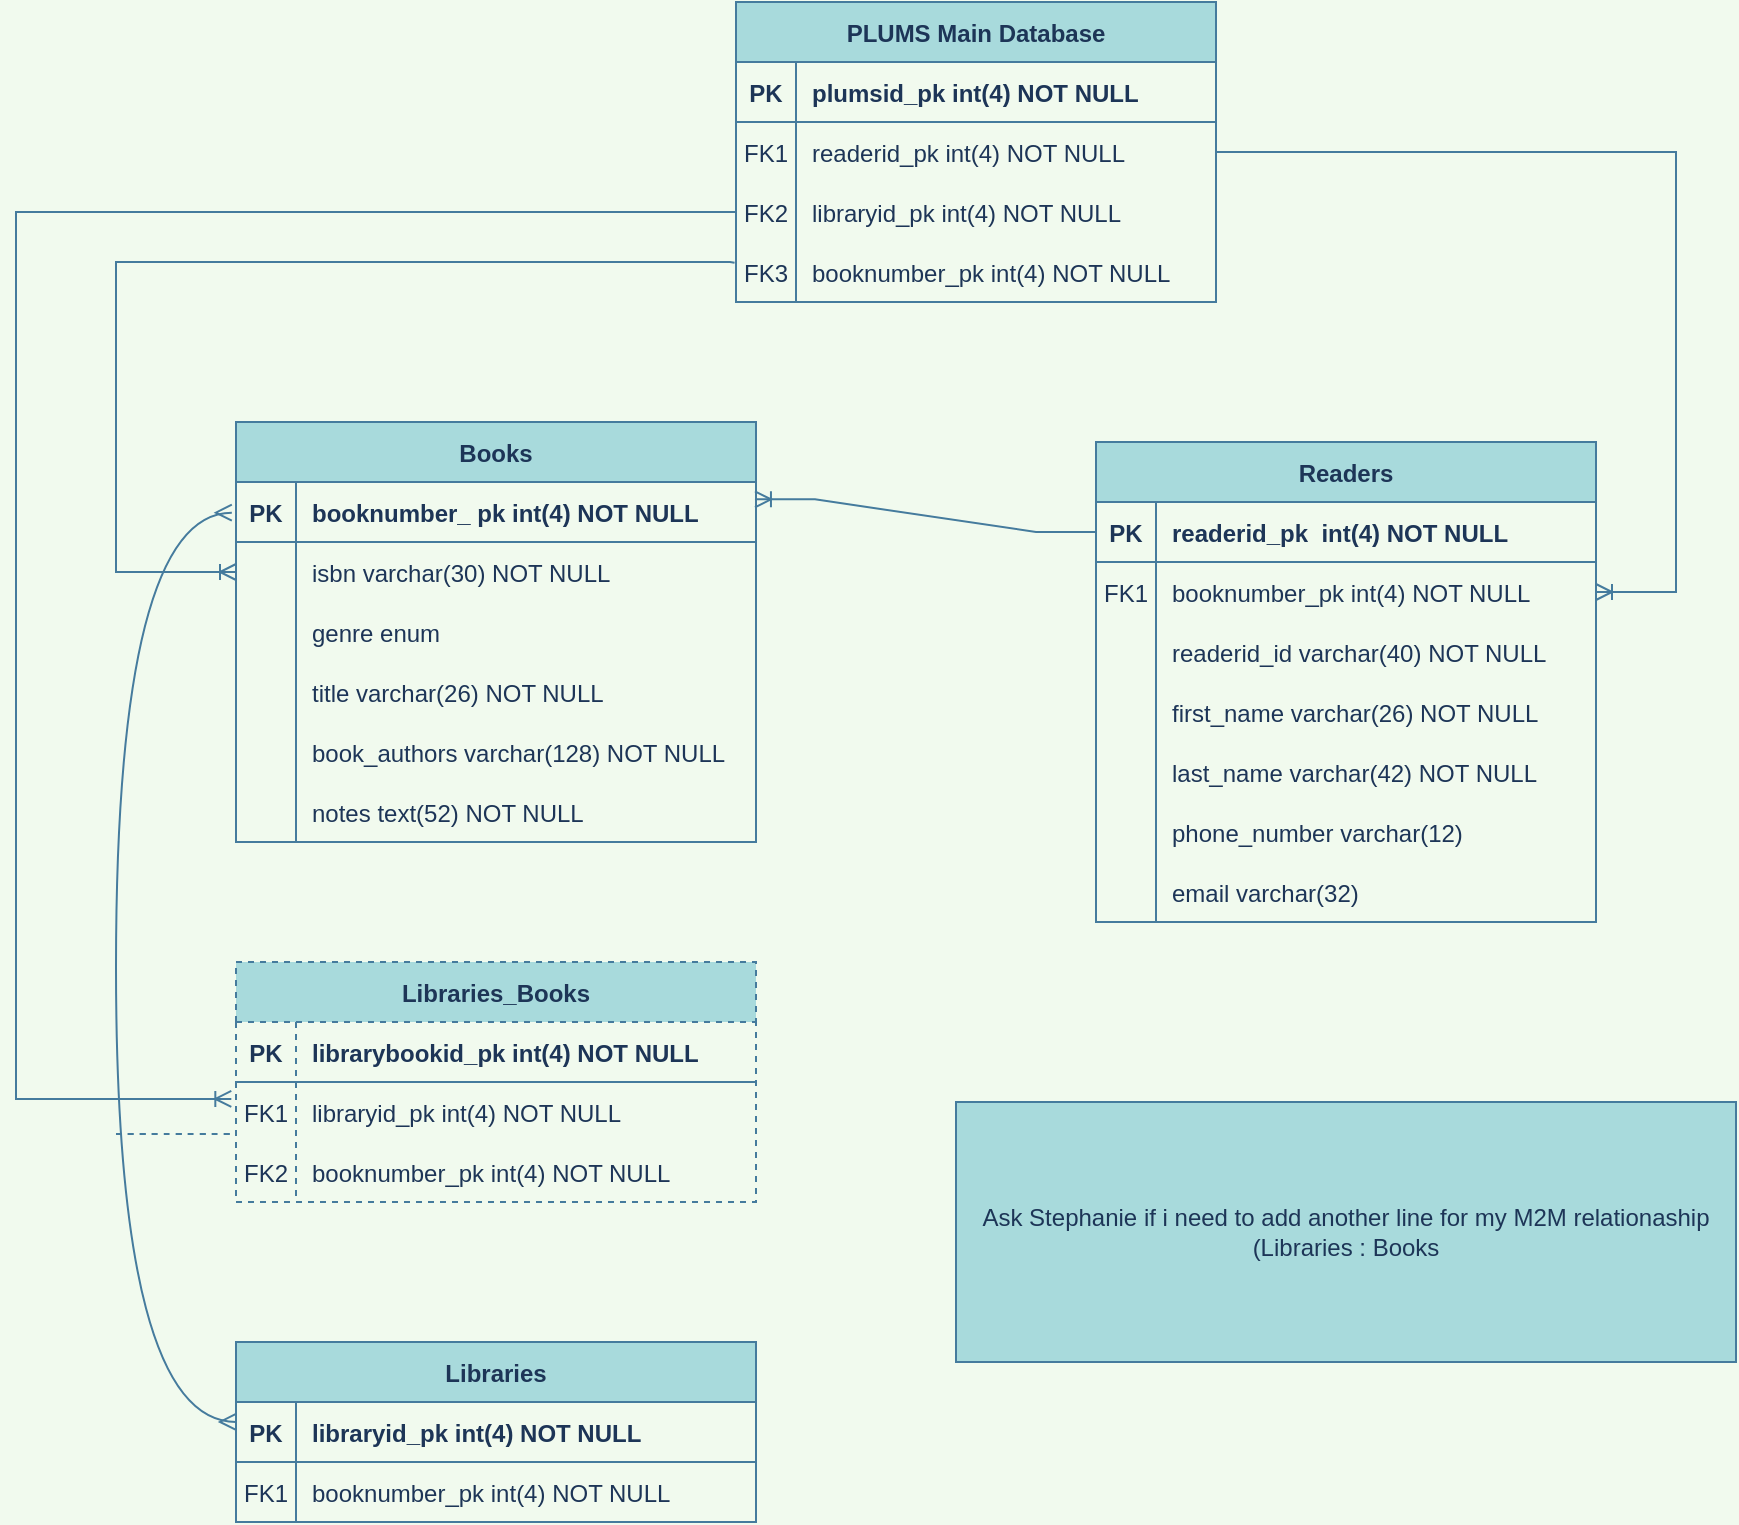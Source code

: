 <mxfile version="20.3.0" type="device" pages="2"><diagram id="R2lEEEUBdFMjLlhIrx00" name="Original"><mxGraphModel dx="1422" dy="857" grid="1" gridSize="10" guides="1" tooltips="1" connect="1" arrows="1" fold="1" page="1" pageScale="1" pageWidth="1100" pageHeight="850" background="#F1FAEE" math="0" shadow="0" extFonts="Permanent Marker^https://fonts.googleapis.com/css?family=Permanent+Marker"><root><mxCell id="0"/><mxCell id="1" parent="0"/><mxCell id="C-vyLk0tnHw3VtMMgP7b-2" value="Libraries" style="shape=table;startSize=30;container=1;collapsible=1;childLayout=tableLayout;fixedRows=1;rowLines=0;fontStyle=1;align=center;resizeLast=1;fillColor=#A8DADC;strokeColor=#457B9D;fontColor=#1D3557;" parent="1" vertex="1"><mxGeometry x="280" y="710" width="260" height="90" as="geometry"/></mxCell><mxCell id="C-vyLk0tnHw3VtMMgP7b-3" value="" style="shape=partialRectangle;collapsible=0;dropTarget=0;pointerEvents=0;fillColor=none;points=[[0,0.5],[1,0.5]];portConstraint=eastwest;top=0;left=0;right=0;bottom=1;strokeColor=#457B9D;fontColor=#1D3557;" parent="C-vyLk0tnHw3VtMMgP7b-2" vertex="1"><mxGeometry y="30" width="260" height="30" as="geometry"/></mxCell><mxCell id="C-vyLk0tnHw3VtMMgP7b-4" value="PK" style="shape=partialRectangle;overflow=hidden;connectable=0;fillColor=none;top=0;left=0;bottom=0;right=0;fontStyle=1;strokeColor=#457B9D;fontColor=#1D3557;" parent="C-vyLk0tnHw3VtMMgP7b-3" vertex="1"><mxGeometry width="30" height="30" as="geometry"><mxRectangle width="30" height="30" as="alternateBounds"/></mxGeometry></mxCell><mxCell id="C-vyLk0tnHw3VtMMgP7b-5" value="libraryid_pk int(4) NOT NULL" style="shape=partialRectangle;overflow=hidden;connectable=0;fillColor=none;top=0;left=0;bottom=0;right=0;align=left;spacingLeft=6;fontStyle=1;strokeColor=#457B9D;fontColor=#1D3557;" parent="C-vyLk0tnHw3VtMMgP7b-3" vertex="1"><mxGeometry x="30" width="230" height="30" as="geometry"><mxRectangle width="230" height="30" as="alternateBounds"/></mxGeometry></mxCell><mxCell id="C-vyLk0tnHw3VtMMgP7b-6" value="" style="shape=partialRectangle;collapsible=0;dropTarget=0;pointerEvents=0;fillColor=none;points=[[0,0.5],[1,0.5]];portConstraint=eastwest;top=0;left=0;right=0;bottom=0;strokeColor=#457B9D;fontColor=#1D3557;" parent="C-vyLk0tnHw3VtMMgP7b-2" vertex="1"><mxGeometry y="60" width="260" height="30" as="geometry"/></mxCell><mxCell id="C-vyLk0tnHw3VtMMgP7b-7" value="FK1" style="shape=partialRectangle;overflow=hidden;connectable=0;fillColor=none;top=0;left=0;bottom=0;right=0;strokeColor=#457B9D;fontColor=#1D3557;" parent="C-vyLk0tnHw3VtMMgP7b-6" vertex="1"><mxGeometry width="30" height="30" as="geometry"><mxRectangle width="30" height="30" as="alternateBounds"/></mxGeometry></mxCell><mxCell id="C-vyLk0tnHw3VtMMgP7b-8" value="booknumber_pk int(4) NOT NULL" style="shape=partialRectangle;overflow=hidden;connectable=0;fillColor=none;top=0;left=0;bottom=0;right=0;align=left;spacingLeft=6;strokeColor=#457B9D;fontColor=#1D3557;" parent="C-vyLk0tnHw3VtMMgP7b-6" vertex="1"><mxGeometry x="30" width="230" height="30" as="geometry"><mxRectangle width="230" height="30" as="alternateBounds"/></mxGeometry></mxCell><mxCell id="C-vyLk0tnHw3VtMMgP7b-13" value="Readers" style="shape=table;startSize=30;container=1;collapsible=1;childLayout=tableLayout;fixedRows=1;rowLines=0;fontStyle=1;align=center;resizeLast=1;fillColor=#A8DADC;strokeColor=#457B9D;fontColor=#1D3557;" parent="1" vertex="1"><mxGeometry x="710" y="260" width="250" height="240" as="geometry"/></mxCell><mxCell id="C-vyLk0tnHw3VtMMgP7b-14" value="" style="shape=partialRectangle;collapsible=0;dropTarget=0;pointerEvents=0;fillColor=none;points=[[0,0.5],[1,0.5]];portConstraint=eastwest;top=0;left=0;right=0;bottom=1;strokeColor=#457B9D;fontColor=#1D3557;" parent="C-vyLk0tnHw3VtMMgP7b-13" vertex="1"><mxGeometry y="30" width="250" height="30" as="geometry"/></mxCell><mxCell id="C-vyLk0tnHw3VtMMgP7b-15" value="PK" style="shape=partialRectangle;overflow=hidden;connectable=0;fillColor=none;top=0;left=0;bottom=0;right=0;fontStyle=1;strokeColor=#457B9D;fontColor=#1D3557;" parent="C-vyLk0tnHw3VtMMgP7b-14" vertex="1"><mxGeometry width="30" height="30" as="geometry"><mxRectangle width="30" height="30" as="alternateBounds"/></mxGeometry></mxCell><mxCell id="C-vyLk0tnHw3VtMMgP7b-16" value="readerid_pk  int(4) NOT NULL" style="shape=partialRectangle;overflow=hidden;connectable=0;fillColor=none;top=0;left=0;bottom=0;right=0;align=left;spacingLeft=6;fontStyle=1;strokeColor=#457B9D;fontColor=#1D3557;" parent="C-vyLk0tnHw3VtMMgP7b-14" vertex="1"><mxGeometry x="30" width="220" height="30" as="geometry"><mxRectangle width="220" height="30" as="alternateBounds"/></mxGeometry></mxCell><mxCell id="C-vyLk0tnHw3VtMMgP7b-17" value="" style="shape=partialRectangle;collapsible=0;dropTarget=0;pointerEvents=0;fillColor=none;points=[[0,0.5],[1,0.5]];portConstraint=eastwest;top=0;left=0;right=0;bottom=0;strokeColor=#457B9D;fontColor=#1D3557;" parent="C-vyLk0tnHw3VtMMgP7b-13" vertex="1"><mxGeometry y="60" width="250" height="30" as="geometry"/></mxCell><mxCell id="C-vyLk0tnHw3VtMMgP7b-18" value="FK1" style="shape=partialRectangle;overflow=hidden;connectable=0;fillColor=none;top=0;left=0;bottom=0;right=0;strokeColor=#457B9D;fontColor=#1D3557;" parent="C-vyLk0tnHw3VtMMgP7b-17" vertex="1"><mxGeometry width="30" height="30" as="geometry"><mxRectangle width="30" height="30" as="alternateBounds"/></mxGeometry></mxCell><mxCell id="C-vyLk0tnHw3VtMMgP7b-19" value="booknumber_pk int(4) NOT NULL" style="shape=partialRectangle;overflow=hidden;connectable=0;fillColor=none;top=0;left=0;bottom=0;right=0;align=left;spacingLeft=6;strokeColor=#457B9D;fontColor=#1D3557;" parent="C-vyLk0tnHw3VtMMgP7b-17" vertex="1"><mxGeometry x="30" width="220" height="30" as="geometry"><mxRectangle width="220" height="30" as="alternateBounds"/></mxGeometry></mxCell><mxCell id="C-vyLk0tnHw3VtMMgP7b-20" value="" style="shape=partialRectangle;collapsible=0;dropTarget=0;pointerEvents=0;fillColor=none;points=[[0,0.5],[1,0.5]];portConstraint=eastwest;top=0;left=0;right=0;bottom=0;strokeColor=#457B9D;fontColor=#1D3557;" parent="C-vyLk0tnHw3VtMMgP7b-13" vertex="1"><mxGeometry y="90" width="250" height="30" as="geometry"/></mxCell><mxCell id="C-vyLk0tnHw3VtMMgP7b-21" value="" style="shape=partialRectangle;overflow=hidden;connectable=0;fillColor=none;top=0;left=0;bottom=0;right=0;strokeColor=#457B9D;fontColor=#1D3557;" parent="C-vyLk0tnHw3VtMMgP7b-20" vertex="1"><mxGeometry width="30" height="30" as="geometry"><mxRectangle width="30" height="30" as="alternateBounds"/></mxGeometry></mxCell><mxCell id="C-vyLk0tnHw3VtMMgP7b-22" value="readerid_id varchar(40) NOT NULL" style="shape=partialRectangle;overflow=hidden;connectable=0;fillColor=none;top=0;left=0;bottom=0;right=0;align=left;spacingLeft=6;strokeColor=#457B9D;fontColor=#1D3557;" parent="C-vyLk0tnHw3VtMMgP7b-20" vertex="1"><mxGeometry x="30" width="220" height="30" as="geometry"><mxRectangle width="220" height="30" as="alternateBounds"/></mxGeometry></mxCell><mxCell id="X0jgCjup0YKh2wWwtg4C-19" value="" style="shape=tableRow;horizontal=0;startSize=0;swimlaneHead=0;swimlaneBody=0;fillColor=none;collapsible=0;dropTarget=0;points=[[0,0.5],[1,0.5]];portConstraint=eastwest;top=0;left=0;right=0;bottom=0;strokeColor=#457B9D;fontColor=#1D3557;" parent="C-vyLk0tnHw3VtMMgP7b-13" vertex="1"><mxGeometry y="120" width="250" height="30" as="geometry"/></mxCell><mxCell id="X0jgCjup0YKh2wWwtg4C-20" value="" style="shape=partialRectangle;connectable=0;fillColor=none;top=0;left=0;bottom=0;right=0;editable=1;overflow=hidden;strokeColor=#457B9D;fontColor=#1D3557;" parent="X0jgCjup0YKh2wWwtg4C-19" vertex="1"><mxGeometry width="30" height="30" as="geometry"><mxRectangle width="30" height="30" as="alternateBounds"/></mxGeometry></mxCell><mxCell id="X0jgCjup0YKh2wWwtg4C-21" value="first_name varchar(26) NOT NULL" style="shape=partialRectangle;connectable=0;fillColor=none;top=0;left=0;bottom=0;right=0;align=left;spacingLeft=6;overflow=hidden;strokeColor=#457B9D;fontColor=#1D3557;" parent="X0jgCjup0YKh2wWwtg4C-19" vertex="1"><mxGeometry x="30" width="220" height="30" as="geometry"><mxRectangle width="220" height="30" as="alternateBounds"/></mxGeometry></mxCell><mxCell id="IUuSUZ6eUS6UG2Lj5FvL-2" value="" style="shape=tableRow;horizontal=0;startSize=0;swimlaneHead=0;swimlaneBody=0;fillColor=none;collapsible=0;dropTarget=0;points=[[0,0.5],[1,0.5]];portConstraint=eastwest;top=0;left=0;right=0;bottom=0;strokeColor=#457B9D;fontColor=#1D3557;" parent="C-vyLk0tnHw3VtMMgP7b-13" vertex="1"><mxGeometry y="150" width="250" height="30" as="geometry"/></mxCell><mxCell id="IUuSUZ6eUS6UG2Lj5FvL-3" value="" style="shape=partialRectangle;connectable=0;fillColor=none;top=0;left=0;bottom=0;right=0;editable=1;overflow=hidden;strokeColor=#457B9D;fontColor=#1D3557;" parent="IUuSUZ6eUS6UG2Lj5FvL-2" vertex="1"><mxGeometry width="30" height="30" as="geometry"><mxRectangle width="30" height="30" as="alternateBounds"/></mxGeometry></mxCell><mxCell id="IUuSUZ6eUS6UG2Lj5FvL-4" value="last_name varchar(42) NOT NULL" style="shape=partialRectangle;connectable=0;fillColor=none;top=0;left=0;bottom=0;right=0;align=left;spacingLeft=6;overflow=hidden;strokeColor=#457B9D;fontColor=#1D3557;" parent="IUuSUZ6eUS6UG2Lj5FvL-2" vertex="1"><mxGeometry x="30" width="220" height="30" as="geometry"><mxRectangle width="220" height="30" as="alternateBounds"/></mxGeometry></mxCell><mxCell id="IUuSUZ6eUS6UG2Lj5FvL-6" value="" style="shape=tableRow;horizontal=0;startSize=0;swimlaneHead=0;swimlaneBody=0;fillColor=none;collapsible=0;dropTarget=0;points=[[0,0.5],[1,0.5]];portConstraint=eastwest;top=0;left=0;right=0;bottom=0;strokeColor=#457B9D;fontColor=#1D3557;" parent="C-vyLk0tnHw3VtMMgP7b-13" vertex="1"><mxGeometry y="180" width="250" height="30" as="geometry"/></mxCell><mxCell id="IUuSUZ6eUS6UG2Lj5FvL-7" value="" style="shape=partialRectangle;connectable=0;fillColor=none;top=0;left=0;bottom=0;right=0;editable=1;overflow=hidden;strokeColor=#457B9D;fontColor=#1D3557;" parent="IUuSUZ6eUS6UG2Lj5FvL-6" vertex="1"><mxGeometry width="30" height="30" as="geometry"><mxRectangle width="30" height="30" as="alternateBounds"/></mxGeometry></mxCell><mxCell id="IUuSUZ6eUS6UG2Lj5FvL-8" value="phone_number varchar(12)" style="shape=partialRectangle;connectable=0;fillColor=none;top=0;left=0;bottom=0;right=0;align=left;spacingLeft=6;overflow=hidden;strokeColor=#457B9D;fontColor=#1D3557;" parent="IUuSUZ6eUS6UG2Lj5FvL-6" vertex="1"><mxGeometry x="30" width="220" height="30" as="geometry"><mxRectangle width="220" height="30" as="alternateBounds"/></mxGeometry></mxCell><mxCell id="IUuSUZ6eUS6UG2Lj5FvL-14" value="" style="shape=tableRow;horizontal=0;startSize=0;swimlaneHead=0;swimlaneBody=0;fillColor=none;collapsible=0;dropTarget=0;points=[[0,0.5],[1,0.5]];portConstraint=eastwest;top=0;left=0;right=0;bottom=0;strokeColor=#457B9D;fontColor=#1D3557;" parent="C-vyLk0tnHw3VtMMgP7b-13" vertex="1"><mxGeometry y="210" width="250" height="30" as="geometry"/></mxCell><mxCell id="IUuSUZ6eUS6UG2Lj5FvL-15" value="" style="shape=partialRectangle;connectable=0;fillColor=none;top=0;left=0;bottom=0;right=0;editable=1;overflow=hidden;strokeColor=#457B9D;fontColor=#1D3557;" parent="IUuSUZ6eUS6UG2Lj5FvL-14" vertex="1"><mxGeometry width="30" height="30" as="geometry"><mxRectangle width="30" height="30" as="alternateBounds"/></mxGeometry></mxCell><mxCell id="IUuSUZ6eUS6UG2Lj5FvL-16" value="email varchar(32)" style="shape=partialRectangle;connectable=0;fillColor=none;top=0;left=0;bottom=0;right=0;align=left;spacingLeft=6;overflow=hidden;strokeColor=#457B9D;fontColor=#1D3557;" parent="IUuSUZ6eUS6UG2Lj5FvL-14" vertex="1"><mxGeometry x="30" width="220" height="30" as="geometry"><mxRectangle width="220" height="30" as="alternateBounds"/></mxGeometry></mxCell><mxCell id="C-vyLk0tnHw3VtMMgP7b-23" value="Books" style="shape=table;startSize=30;container=1;collapsible=1;childLayout=tableLayout;fixedRows=1;rowLines=0;fontStyle=1;align=center;resizeLast=1;fillColor=#A8DADC;strokeColor=#457B9D;fontColor=#1D3557;" parent="1" vertex="1"><mxGeometry x="280" y="250" width="260" height="210" as="geometry"/></mxCell><mxCell id="C-vyLk0tnHw3VtMMgP7b-24" value="" style="shape=partialRectangle;collapsible=0;dropTarget=0;pointerEvents=0;fillColor=none;points=[[0,0.5],[1,0.5]];portConstraint=eastwest;top=0;left=0;right=0;bottom=1;strokeColor=#457B9D;fontColor=#1D3557;" parent="C-vyLk0tnHw3VtMMgP7b-23" vertex="1"><mxGeometry y="30" width="260" height="30" as="geometry"/></mxCell><mxCell id="C-vyLk0tnHw3VtMMgP7b-25" value="PK" style="shape=partialRectangle;overflow=hidden;connectable=0;fillColor=none;top=0;left=0;bottom=0;right=0;fontStyle=1;strokeColor=#457B9D;fontColor=#1D3557;" parent="C-vyLk0tnHw3VtMMgP7b-24" vertex="1"><mxGeometry width="30" height="30" as="geometry"><mxRectangle width="30" height="30" as="alternateBounds"/></mxGeometry></mxCell><mxCell id="C-vyLk0tnHw3VtMMgP7b-26" value="booknumber_ pk int(4) NOT NULL" style="shape=partialRectangle;overflow=hidden;connectable=0;fillColor=none;top=0;left=0;bottom=0;right=0;align=left;spacingLeft=6;fontStyle=1;strokeColor=#457B9D;fontColor=#1D3557;" parent="C-vyLk0tnHw3VtMMgP7b-24" vertex="1"><mxGeometry x="30" width="230" height="30" as="geometry"><mxRectangle width="230" height="30" as="alternateBounds"/></mxGeometry></mxCell><mxCell id="C-vyLk0tnHw3VtMMgP7b-27" value="" style="shape=partialRectangle;collapsible=0;dropTarget=0;pointerEvents=0;fillColor=none;points=[[0,0.5],[1,0.5]];portConstraint=eastwest;top=0;left=0;right=0;bottom=0;strokeColor=#457B9D;fontColor=#1D3557;" parent="C-vyLk0tnHw3VtMMgP7b-23" vertex="1"><mxGeometry y="60" width="260" height="30" as="geometry"/></mxCell><mxCell id="C-vyLk0tnHw3VtMMgP7b-28" value="" style="shape=partialRectangle;overflow=hidden;connectable=0;fillColor=none;top=0;left=0;bottom=0;right=0;strokeColor=#457B9D;fontColor=#1D3557;" parent="C-vyLk0tnHw3VtMMgP7b-27" vertex="1"><mxGeometry width="30" height="30" as="geometry"><mxRectangle width="30" height="30" as="alternateBounds"/></mxGeometry></mxCell><mxCell id="C-vyLk0tnHw3VtMMgP7b-29" value="isbn varchar(30) NOT NULL" style="shape=partialRectangle;overflow=hidden;connectable=0;fillColor=none;top=0;left=0;bottom=0;right=0;align=left;spacingLeft=6;strokeColor=#457B9D;fontColor=#1D3557;" parent="C-vyLk0tnHw3VtMMgP7b-27" vertex="1"><mxGeometry x="30" width="230" height="30" as="geometry"><mxRectangle width="230" height="30" as="alternateBounds"/></mxGeometry></mxCell><mxCell id="X0jgCjup0YKh2wWwtg4C-3" value="" style="shape=tableRow;horizontal=0;startSize=0;swimlaneHead=0;swimlaneBody=0;fillColor=none;collapsible=0;dropTarget=0;points=[[0,0.5],[1,0.5]];portConstraint=eastwest;top=0;left=0;right=0;bottom=0;strokeColor=#457B9D;fontColor=#1D3557;" parent="C-vyLk0tnHw3VtMMgP7b-23" vertex="1"><mxGeometry y="90" width="260" height="30" as="geometry"/></mxCell><mxCell id="X0jgCjup0YKh2wWwtg4C-4" value="" style="shape=partialRectangle;connectable=0;fillColor=none;top=0;left=0;bottom=0;right=0;editable=1;overflow=hidden;strokeColor=#457B9D;fontColor=#1D3557;" parent="X0jgCjup0YKh2wWwtg4C-3" vertex="1"><mxGeometry width="30" height="30" as="geometry"><mxRectangle width="30" height="30" as="alternateBounds"/></mxGeometry></mxCell><mxCell id="X0jgCjup0YKh2wWwtg4C-5" value="genre enum" style="shape=partialRectangle;connectable=0;fillColor=none;top=0;left=0;bottom=0;right=0;align=left;spacingLeft=6;overflow=hidden;strokeColor=#457B9D;fontColor=#1D3557;" parent="X0jgCjup0YKh2wWwtg4C-3" vertex="1"><mxGeometry x="30" width="230" height="30" as="geometry"><mxRectangle width="230" height="30" as="alternateBounds"/></mxGeometry></mxCell><mxCell id="X0jgCjup0YKh2wWwtg4C-7" value="" style="shape=tableRow;horizontal=0;startSize=0;swimlaneHead=0;swimlaneBody=0;fillColor=none;collapsible=0;dropTarget=0;points=[[0,0.5],[1,0.5]];portConstraint=eastwest;top=0;left=0;right=0;bottom=0;strokeColor=#457B9D;fontColor=#1D3557;" parent="C-vyLk0tnHw3VtMMgP7b-23" vertex="1"><mxGeometry y="120" width="260" height="30" as="geometry"/></mxCell><mxCell id="X0jgCjup0YKh2wWwtg4C-8" value="" style="shape=partialRectangle;connectable=0;fillColor=none;top=0;left=0;bottom=0;right=0;editable=1;overflow=hidden;strokeColor=#457B9D;fontColor=#1D3557;" parent="X0jgCjup0YKh2wWwtg4C-7" vertex="1"><mxGeometry width="30" height="30" as="geometry"><mxRectangle width="30" height="30" as="alternateBounds"/></mxGeometry></mxCell><mxCell id="X0jgCjup0YKh2wWwtg4C-9" value="title varchar(26) NOT NULL" style="shape=partialRectangle;connectable=0;fillColor=none;top=0;left=0;bottom=0;right=0;align=left;spacingLeft=6;overflow=hidden;strokeColor=#457B9D;fontColor=#1D3557;" parent="X0jgCjup0YKh2wWwtg4C-7" vertex="1"><mxGeometry x="30" width="230" height="30" as="geometry"><mxRectangle width="230" height="30" as="alternateBounds"/></mxGeometry></mxCell><mxCell id="X0jgCjup0YKh2wWwtg4C-15" value="" style="shape=tableRow;horizontal=0;startSize=0;swimlaneHead=0;swimlaneBody=0;fillColor=none;collapsible=0;dropTarget=0;points=[[0,0.5],[1,0.5]];portConstraint=eastwest;top=0;left=0;right=0;bottom=0;strokeColor=#457B9D;fontColor=#1D3557;" parent="C-vyLk0tnHw3VtMMgP7b-23" vertex="1"><mxGeometry y="150" width="260" height="30" as="geometry"/></mxCell><mxCell id="X0jgCjup0YKh2wWwtg4C-16" value="" style="shape=partialRectangle;connectable=0;fillColor=none;top=0;left=0;bottom=0;right=0;editable=1;overflow=hidden;strokeColor=#457B9D;fontColor=#1D3557;" parent="X0jgCjup0YKh2wWwtg4C-15" vertex="1"><mxGeometry width="30" height="30" as="geometry"><mxRectangle width="30" height="30" as="alternateBounds"/></mxGeometry></mxCell><mxCell id="X0jgCjup0YKh2wWwtg4C-17" value="book_authors varchar(128) NOT NULL" style="shape=partialRectangle;connectable=0;fillColor=none;top=0;left=0;bottom=0;right=0;align=left;spacingLeft=6;overflow=hidden;strokeColor=#457B9D;fontColor=#1D3557;" parent="X0jgCjup0YKh2wWwtg4C-15" vertex="1"><mxGeometry x="30" width="230" height="30" as="geometry"><mxRectangle width="230" height="30" as="alternateBounds"/></mxGeometry></mxCell><mxCell id="X0jgCjup0YKh2wWwtg4C-11" value="" style="shape=tableRow;horizontal=0;startSize=0;swimlaneHead=0;swimlaneBody=0;fillColor=none;collapsible=0;dropTarget=0;points=[[0,0.5],[1,0.5]];portConstraint=eastwest;top=0;left=0;right=0;bottom=0;strokeColor=#457B9D;fontColor=#1D3557;" parent="C-vyLk0tnHw3VtMMgP7b-23" vertex="1"><mxGeometry y="180" width="260" height="30" as="geometry"/></mxCell><mxCell id="X0jgCjup0YKh2wWwtg4C-12" value="" style="shape=partialRectangle;connectable=0;fillColor=none;top=0;left=0;bottom=0;right=0;editable=1;overflow=hidden;strokeColor=#457B9D;fontColor=#1D3557;" parent="X0jgCjup0YKh2wWwtg4C-11" vertex="1"><mxGeometry width="30" height="30" as="geometry"><mxRectangle width="30" height="30" as="alternateBounds"/></mxGeometry></mxCell><mxCell id="X0jgCjup0YKh2wWwtg4C-13" value="notes text(52) NOT NULL" style="shape=partialRectangle;connectable=0;fillColor=none;top=0;left=0;bottom=0;right=0;align=left;spacingLeft=6;overflow=hidden;strokeColor=#457B9D;fontColor=#1D3557;" parent="X0jgCjup0YKh2wWwtg4C-11" vertex="1"><mxGeometry x="30" width="230" height="30" as="geometry"><mxRectangle width="230" height="30" as="alternateBounds"/></mxGeometry></mxCell><mxCell id="X0jgCjup0YKh2wWwtg4C-22" value="Libraries_Books" style="shape=table;startSize=30;container=1;collapsible=1;childLayout=tableLayout;fixedRows=1;rowLines=0;fontStyle=1;align=center;resizeLast=1;dashed=1;fillColor=#A8DADC;strokeColor=#457B9D;fontColor=#1D3557;" parent="1" vertex="1"><mxGeometry x="280" y="520" width="260" height="120" as="geometry"/></mxCell><mxCell id="X0jgCjup0YKh2wWwtg4C-23" value="" style="shape=tableRow;horizontal=0;startSize=0;swimlaneHead=0;swimlaneBody=0;fillColor=none;collapsible=0;dropTarget=0;points=[[0,0.5],[1,0.5]];portConstraint=eastwest;top=0;left=0;right=0;bottom=1;strokeColor=#457B9D;fontColor=#1D3557;" parent="X0jgCjup0YKh2wWwtg4C-22" vertex="1"><mxGeometry y="30" width="260" height="30" as="geometry"/></mxCell><mxCell id="X0jgCjup0YKh2wWwtg4C-24" value="PK" style="shape=partialRectangle;connectable=0;fillColor=none;top=0;left=0;bottom=0;right=0;fontStyle=1;overflow=hidden;strokeColor=#457B9D;fontColor=#1D3557;" parent="X0jgCjup0YKh2wWwtg4C-23" vertex="1"><mxGeometry width="30" height="30" as="geometry"><mxRectangle width="30" height="30" as="alternateBounds"/></mxGeometry></mxCell><mxCell id="X0jgCjup0YKh2wWwtg4C-25" value="librarybookid_pk int(4) NOT NULL" style="shape=partialRectangle;connectable=0;fillColor=none;top=0;left=0;bottom=0;right=0;align=left;spacingLeft=6;fontStyle=1;overflow=hidden;strokeColor=#457B9D;fontColor=#1D3557;" parent="X0jgCjup0YKh2wWwtg4C-23" vertex="1"><mxGeometry x="30" width="230" height="30" as="geometry"><mxRectangle width="230" height="30" as="alternateBounds"/></mxGeometry></mxCell><mxCell id="X0jgCjup0YKh2wWwtg4C-36" value="" style="shape=tableRow;horizontal=0;startSize=0;swimlaneHead=0;swimlaneBody=0;fillColor=none;collapsible=0;dropTarget=0;points=[[0,0.5],[1,0.5]];portConstraint=eastwest;top=0;left=0;right=0;bottom=0;strokeColor=#457B9D;fontColor=#1D3557;" parent="X0jgCjup0YKh2wWwtg4C-22" vertex="1"><mxGeometry y="60" width="260" height="30" as="geometry"/></mxCell><mxCell id="X0jgCjup0YKh2wWwtg4C-37" value="FK1" style="shape=partialRectangle;connectable=0;fillColor=none;top=0;left=0;bottom=0;right=0;fontStyle=0;overflow=hidden;strokeColor=#457B9D;fontColor=#1D3557;" parent="X0jgCjup0YKh2wWwtg4C-36" vertex="1"><mxGeometry width="30" height="30" as="geometry"><mxRectangle width="30" height="30" as="alternateBounds"/></mxGeometry></mxCell><mxCell id="X0jgCjup0YKh2wWwtg4C-38" value="libraryid_pk int(4) NOT NULL" style="shape=partialRectangle;connectable=0;fillColor=none;top=0;left=0;bottom=0;right=0;align=left;spacingLeft=6;fontStyle=0;overflow=hidden;strokeColor=#457B9D;fontColor=#1D3557;" parent="X0jgCjup0YKh2wWwtg4C-36" vertex="1"><mxGeometry x="30" width="230" height="30" as="geometry"><mxRectangle width="230" height="30" as="alternateBounds"/></mxGeometry></mxCell><mxCell id="IUuSUZ6eUS6UG2Lj5FvL-17" value="" style="shape=tableRow;horizontal=0;startSize=0;swimlaneHead=0;swimlaneBody=0;fillColor=none;collapsible=0;dropTarget=0;points=[[0,0.5],[1,0.5]];portConstraint=eastwest;top=0;left=0;right=0;bottom=0;strokeColor=#457B9D;fontColor=#1D3557;" parent="X0jgCjup0YKh2wWwtg4C-22" vertex="1"><mxGeometry y="90" width="260" height="30" as="geometry"/></mxCell><mxCell id="IUuSUZ6eUS6UG2Lj5FvL-18" value="FK2" style="shape=partialRectangle;connectable=0;fillColor=none;top=0;left=0;bottom=0;right=0;fontStyle=0;overflow=hidden;strokeColor=#457B9D;fontColor=#1D3557;" parent="IUuSUZ6eUS6UG2Lj5FvL-17" vertex="1"><mxGeometry width="30" height="30" as="geometry"><mxRectangle width="30" height="30" as="alternateBounds"/></mxGeometry></mxCell><mxCell id="IUuSUZ6eUS6UG2Lj5FvL-19" value="booknumber_pk int(4) NOT NULL" style="shape=partialRectangle;connectable=0;fillColor=none;top=0;left=0;bottom=0;right=0;align=left;spacingLeft=6;fontStyle=0;overflow=hidden;strokeColor=#457B9D;fontColor=#1D3557;" parent="IUuSUZ6eUS6UG2Lj5FvL-17" vertex="1"><mxGeometry x="30" width="230" height="30" as="geometry"><mxRectangle width="230" height="30" as="alternateBounds"/></mxGeometry></mxCell><mxCell id="X0jgCjup0YKh2wWwtg4C-56" value="PLUMS Main Database" style="shape=table;startSize=30;container=1;collapsible=1;childLayout=tableLayout;fixedRows=1;rowLines=0;fontStyle=1;align=center;resizeLast=1;fillColor=#A8DADC;strokeColor=#457B9D;fontColor=#1D3557;" parent="1" vertex="1"><mxGeometry x="530" y="40" width="240" height="150" as="geometry"/></mxCell><mxCell id="X0jgCjup0YKh2wWwtg4C-57" value="" style="shape=tableRow;horizontal=0;startSize=0;swimlaneHead=0;swimlaneBody=0;fillColor=none;collapsible=0;dropTarget=0;points=[[0,0.5],[1,0.5]];portConstraint=eastwest;top=0;left=0;right=0;bottom=1;strokeColor=#457B9D;fontColor=#1D3557;" parent="X0jgCjup0YKh2wWwtg4C-56" vertex="1"><mxGeometry y="30" width="240" height="30" as="geometry"/></mxCell><mxCell id="X0jgCjup0YKh2wWwtg4C-58" value="PK" style="shape=partialRectangle;connectable=0;fillColor=none;top=0;left=0;bottom=0;right=0;fontStyle=1;overflow=hidden;strokeColor=#457B9D;fontColor=#1D3557;" parent="X0jgCjup0YKh2wWwtg4C-57" vertex="1"><mxGeometry width="30" height="30" as="geometry"><mxRectangle width="30" height="30" as="alternateBounds"/></mxGeometry></mxCell><mxCell id="X0jgCjup0YKh2wWwtg4C-59" value="plumsid_pk int(4) NOT NULL" style="shape=partialRectangle;connectable=0;fillColor=none;top=0;left=0;bottom=0;right=0;align=left;spacingLeft=6;fontStyle=1;overflow=hidden;strokeColor=#457B9D;fontColor=#1D3557;" parent="X0jgCjup0YKh2wWwtg4C-57" vertex="1"><mxGeometry x="30" width="210" height="30" as="geometry"><mxRectangle width="210" height="30" as="alternateBounds"/></mxGeometry></mxCell><mxCell id="IUuSUZ6eUS6UG2Lj5FvL-20" value="" style="shape=tableRow;horizontal=0;startSize=0;swimlaneHead=0;swimlaneBody=0;fillColor=none;collapsible=0;dropTarget=0;points=[[0,0.5],[1,0.5]];portConstraint=eastwest;top=0;left=0;right=0;bottom=0;strokeColor=#457B9D;fontColor=#1D3557;" parent="X0jgCjup0YKh2wWwtg4C-56" vertex="1"><mxGeometry y="60" width="240" height="30" as="geometry"/></mxCell><mxCell id="IUuSUZ6eUS6UG2Lj5FvL-21" value="FK1" style="shape=partialRectangle;connectable=0;fillColor=none;top=0;left=0;bottom=0;right=0;fontStyle=0;overflow=hidden;strokeColor=#457B9D;fontColor=#1D3557;" parent="IUuSUZ6eUS6UG2Lj5FvL-20" vertex="1"><mxGeometry width="30" height="30" as="geometry"><mxRectangle width="30" height="30" as="alternateBounds"/></mxGeometry></mxCell><mxCell id="IUuSUZ6eUS6UG2Lj5FvL-22" value="readerid_pk int(4) NOT NULL" style="shape=partialRectangle;connectable=0;fillColor=none;top=0;left=0;bottom=0;right=0;align=left;spacingLeft=6;fontStyle=0;overflow=hidden;strokeColor=#457B9D;fontColor=#1D3557;" parent="IUuSUZ6eUS6UG2Lj5FvL-20" vertex="1"><mxGeometry x="30" width="210" height="30" as="geometry"><mxRectangle width="210" height="30" as="alternateBounds"/></mxGeometry></mxCell><mxCell id="IUuSUZ6eUS6UG2Lj5FvL-23" value="" style="shape=tableRow;horizontal=0;startSize=0;swimlaneHead=0;swimlaneBody=0;fillColor=none;collapsible=0;dropTarget=0;points=[[0,0.5],[1,0.5]];portConstraint=eastwest;top=0;left=0;right=0;bottom=0;strokeColor=#457B9D;fontColor=#1D3557;" parent="X0jgCjup0YKh2wWwtg4C-56" vertex="1"><mxGeometry y="90" width="240" height="30" as="geometry"/></mxCell><mxCell id="IUuSUZ6eUS6UG2Lj5FvL-24" value="FK2" style="shape=partialRectangle;connectable=0;fillColor=none;top=0;left=0;bottom=0;right=0;fontStyle=0;overflow=hidden;strokeColor=#457B9D;fontColor=#1D3557;" parent="IUuSUZ6eUS6UG2Lj5FvL-23" vertex="1"><mxGeometry width="30" height="30" as="geometry"><mxRectangle width="30" height="30" as="alternateBounds"/></mxGeometry></mxCell><mxCell id="IUuSUZ6eUS6UG2Lj5FvL-25" value="libraryid_pk int(4) NOT NULL" style="shape=partialRectangle;connectable=0;fillColor=none;top=0;left=0;bottom=0;right=0;align=left;spacingLeft=6;fontStyle=0;overflow=hidden;strokeColor=#457B9D;fontColor=#1D3557;" parent="IUuSUZ6eUS6UG2Lj5FvL-23" vertex="1"><mxGeometry x="30" width="210" height="30" as="geometry"><mxRectangle width="210" height="30" as="alternateBounds"/></mxGeometry></mxCell><mxCell id="IUuSUZ6eUS6UG2Lj5FvL-26" value="" style="shape=tableRow;horizontal=0;startSize=0;swimlaneHead=0;swimlaneBody=0;fillColor=none;collapsible=0;dropTarget=0;points=[[0,0.5],[1,0.5]];portConstraint=eastwest;top=0;left=0;right=0;bottom=0;strokeColor=#457B9D;fontColor=#1D3557;" parent="X0jgCjup0YKh2wWwtg4C-56" vertex="1"><mxGeometry y="120" width="240" height="30" as="geometry"/></mxCell><mxCell id="IUuSUZ6eUS6UG2Lj5FvL-27" value="FK3" style="shape=partialRectangle;connectable=0;fillColor=none;top=0;left=0;bottom=0;right=0;fontStyle=0;overflow=hidden;strokeColor=#457B9D;fontColor=#1D3557;" parent="IUuSUZ6eUS6UG2Lj5FvL-26" vertex="1"><mxGeometry width="30" height="30" as="geometry"><mxRectangle width="30" height="30" as="alternateBounds"/></mxGeometry></mxCell><mxCell id="IUuSUZ6eUS6UG2Lj5FvL-28" value="booknumber_pk int(4) NOT NULL" style="shape=partialRectangle;connectable=0;fillColor=none;top=0;left=0;bottom=0;right=0;align=left;spacingLeft=6;fontStyle=0;overflow=hidden;strokeColor=#457B9D;fontColor=#1D3557;" parent="IUuSUZ6eUS6UG2Lj5FvL-26" vertex="1"><mxGeometry x="30" width="210" height="30" as="geometry"><mxRectangle width="210" height="30" as="alternateBounds"/></mxGeometry></mxCell><mxCell id="X0jgCjup0YKh2wWwtg4C-82" value="" style="edgeStyle=entityRelationEdgeStyle;fontSize=12;html=1;endArrow=none;rounded=0;exitX=0.998;exitY=0.289;exitDx=0;exitDy=0;exitPerimeter=0;entryX=0;entryY=0.5;entryDx=0;entryDy=0;startArrow=ERoneToMany;startFill=0;endFill=0;labelBackgroundColor=#F1FAEE;strokeColor=#457B9D;fontColor=#1D3557;" parent="1" source="C-vyLk0tnHw3VtMMgP7b-24" target="C-vyLk0tnHw3VtMMgP7b-14" edge="1"><mxGeometry width="100" height="100" relative="1" as="geometry"><mxPoint x="640" y="710" as="sourcePoint"/><mxPoint x="750" y="330" as="targetPoint"/></mxGeometry></mxCell><mxCell id="IUuSUZ6eUS6UG2Lj5FvL-31" value="" style="edgeStyle=orthogonalEdgeStyle;fontSize=12;html=1;endArrow=ERmany;startArrow=ERmany;rounded=0;strokeColor=#457B9D;fontColor=#1D3557;fillColor=#A8DADC;curved=1;exitX=-0.008;exitY=0.511;exitDx=0;exitDy=0;exitPerimeter=0;entryX=0;entryY=0.333;entryDx=0;entryDy=0;entryPerimeter=0;labelBackgroundColor=#F1FAEE;" parent="1" source="C-vyLk0tnHw3VtMMgP7b-24" target="C-vyLk0tnHw3VtMMgP7b-3" edge="1"><mxGeometry width="100" height="100" relative="1" as="geometry"><mxPoint x="140" y="330" as="sourcePoint"/><mxPoint x="90" y="620" as="targetPoint"/><Array as="points"><mxPoint x="220" y="295"/><mxPoint x="220" y="750"/></Array></mxGeometry></mxCell><mxCell id="IUuSUZ6eUS6UG2Lj5FvL-32" value="" style="endArrow=none;html=1;rounded=0;strokeColor=#457B9D;fontColor=#1D3557;fillColor=#A8DADC;curved=1;dashed=1;labelBackgroundColor=#F1FAEE;entryX=-0.008;entryY=0.867;entryDx=0;entryDy=0;entryPerimeter=0;" parent="1" target="X0jgCjup0YKh2wWwtg4C-36" edge="1"><mxGeometry relative="1" as="geometry"><mxPoint x="220" y="606" as="sourcePoint"/><mxPoint x="180" y="569" as="targetPoint"/></mxGeometry></mxCell><mxCell id="IUuSUZ6eUS6UG2Lj5FvL-33" value="" style="edgeStyle=orthogonalEdgeStyle;fontSize=12;html=1;endArrow=none;rounded=0;strokeColor=#457B9D;fontColor=#1D3557;fillColor=#A8DADC;exitX=1;exitY=0.5;exitDx=0;exitDy=0;startArrow=ERoneToMany;startFill=0;endFill=0;" parent="1" source="C-vyLk0tnHw3VtMMgP7b-17" edge="1"><mxGeometry width="100" height="100" relative="1" as="geometry"><mxPoint x="980" y="290" as="sourcePoint"/><mxPoint x="770" y="115" as="targetPoint"/><Array as="points"><mxPoint x="1000" y="335"/><mxPoint x="1000" y="115"/></Array></mxGeometry></mxCell><mxCell id="IUuSUZ6eUS6UG2Lj5FvL-39" value="" style="edgeStyle=orthogonalEdgeStyle;fontSize=12;html=1;endArrow=none;rounded=0;strokeColor=#457B9D;fontColor=#1D3557;fillColor=#A8DADC;exitX=-0.009;exitY=0.282;exitDx=0;exitDy=0;exitPerimeter=0;entryX=0;entryY=0.5;entryDx=0;entryDy=0;startArrow=ERoneToMany;startFill=0;endFill=0;" parent="1" source="X0jgCjup0YKh2wWwtg4C-36" target="IUuSUZ6eUS6UG2Lj5FvL-23" edge="1"><mxGeometry width="100" height="100" relative="1" as="geometry"><mxPoint x="100" y="510" as="sourcePoint"/><mxPoint x="190" y="230" as="targetPoint"/><Array as="points"><mxPoint x="170" y="589"/><mxPoint x="170" y="145"/></Array></mxGeometry></mxCell><mxCell id="IUuSUZ6eUS6UG2Lj5FvL-41" value="Ask Stephanie if i need to add another line for my M2M relationaship (Libraries : Books" style="rounded=0;whiteSpace=wrap;html=1;strokeColor=#457B9D;fontColor=#1D3557;fillColor=#A8DADC;" parent="1" vertex="1"><mxGeometry x="640" y="590" width="390" height="130" as="geometry"/></mxCell><mxCell id="IUuSUZ6eUS6UG2Lj5FvL-42" value="" style="edgeStyle=orthogonalEdgeStyle;fontSize=12;html=1;endArrow=none;rounded=0;strokeColor=#457B9D;fontColor=#1D3557;fillColor=#A8DADC;endFill=0;startArrow=ERoneToMany;startFill=0;exitX=0;exitY=0.5;exitDx=0;exitDy=0;entryX=-0.003;entryY=0.345;entryDx=0;entryDy=0;entryPerimeter=0;" parent="1" source="C-vyLk0tnHw3VtMMgP7b-27" target="IUuSUZ6eUS6UG2Lj5FvL-26" edge="1"><mxGeometry width="100" height="100" relative="1" as="geometry"><mxPoint x="179.94" y="220" as="sourcePoint"/><mxPoint x="510" y="170" as="targetPoint"/><Array as="points"><mxPoint x="220" y="325"/><mxPoint x="220" y="170"/><mxPoint x="527" y="170"/></Array></mxGeometry></mxCell></root></mxGraphModel></diagram><diagram id="JcVClBlzgXbliVaCouti" name="Alternative Layout"><mxGraphModel dx="1673" dy="994" grid="1" gridSize="10" guides="1" tooltips="1" connect="1" arrows="1" fold="1" page="1" pageScale="1" pageWidth="1100" pageHeight="850" background="#F1FAEE" math="0" shadow="0"><root><mxCell id="0"/><mxCell id="1" parent="0"/><mxCell id="-IXjWM5p1-uIxQoCe9Jn-1" value="Libraries" style="shape=table;startSize=30;container=1;collapsible=1;childLayout=tableLayout;fixedRows=1;rowLines=0;fontStyle=1;align=center;resizeLast=1;fillColor=#A8DADC;strokeColor=#457B9D;fontColor=#1D3557;" vertex="1" parent="1"><mxGeometry x="130" y="560" width="260" height="90" as="geometry"/></mxCell><mxCell id="-IXjWM5p1-uIxQoCe9Jn-2" value="" style="shape=partialRectangle;collapsible=0;dropTarget=0;pointerEvents=0;fillColor=none;points=[[0,0.5],[1,0.5]];portConstraint=eastwest;top=0;left=0;right=0;bottom=1;strokeColor=#457B9D;fontColor=#1D3557;" vertex="1" parent="-IXjWM5p1-uIxQoCe9Jn-1"><mxGeometry y="30" width="260" height="30" as="geometry"/></mxCell><mxCell id="-IXjWM5p1-uIxQoCe9Jn-3" value="PK" style="shape=partialRectangle;overflow=hidden;connectable=0;fillColor=none;top=0;left=0;bottom=0;right=0;fontStyle=1;strokeColor=#457B9D;fontColor=#1D3557;" vertex="1" parent="-IXjWM5p1-uIxQoCe9Jn-2"><mxGeometry width="30" height="30" as="geometry"><mxRectangle width="30" height="30" as="alternateBounds"/></mxGeometry></mxCell><mxCell id="-IXjWM5p1-uIxQoCe9Jn-4" value="libraryid_pk int(4) NOT NULL" style="shape=partialRectangle;overflow=hidden;connectable=0;fillColor=none;top=0;left=0;bottom=0;right=0;align=left;spacingLeft=6;fontStyle=1;strokeColor=#457B9D;fontColor=#1D3557;" vertex="1" parent="-IXjWM5p1-uIxQoCe9Jn-2"><mxGeometry x="30" width="230" height="30" as="geometry"><mxRectangle width="230" height="30" as="alternateBounds"/></mxGeometry></mxCell><mxCell id="-IXjWM5p1-uIxQoCe9Jn-5" value="" style="shape=partialRectangle;collapsible=0;dropTarget=0;pointerEvents=0;fillColor=none;points=[[0,0.5],[1,0.5]];portConstraint=eastwest;top=0;left=0;right=0;bottom=0;strokeColor=#457B9D;fontColor=#1D3557;" vertex="1" parent="-IXjWM5p1-uIxQoCe9Jn-1"><mxGeometry y="60" width="260" height="30" as="geometry"/></mxCell><mxCell id="-IXjWM5p1-uIxQoCe9Jn-6" value="FK1" style="shape=partialRectangle;overflow=hidden;connectable=0;fillColor=none;top=0;left=0;bottom=0;right=0;strokeColor=#457B9D;fontColor=#1D3557;" vertex="1" parent="-IXjWM5p1-uIxQoCe9Jn-5"><mxGeometry width="30" height="30" as="geometry"><mxRectangle width="30" height="30" as="alternateBounds"/></mxGeometry></mxCell><mxCell id="-IXjWM5p1-uIxQoCe9Jn-7" value="booknumber_pk int(4) NOT NULL" style="shape=partialRectangle;overflow=hidden;connectable=0;fillColor=none;top=0;left=0;bottom=0;right=0;align=left;spacingLeft=6;strokeColor=#457B9D;fontColor=#1D3557;" vertex="1" parent="-IXjWM5p1-uIxQoCe9Jn-5"><mxGeometry x="30" width="230" height="30" as="geometry"><mxRectangle width="230" height="30" as="alternateBounds"/></mxGeometry></mxCell><mxCell id="-IXjWM5p1-uIxQoCe9Jn-8" value="Readers" style="shape=table;startSize=30;container=1;collapsible=1;childLayout=tableLayout;fixedRows=1;rowLines=0;fontStyle=1;align=center;resizeLast=1;fillColor=#A8DADC;strokeColor=#457B9D;fontColor=#1D3557;" vertex="1" parent="1"><mxGeometry x="820" y="40" width="250" height="240" as="geometry"/></mxCell><mxCell id="-IXjWM5p1-uIxQoCe9Jn-9" value="" style="shape=partialRectangle;collapsible=0;dropTarget=0;pointerEvents=0;fillColor=none;points=[[0,0.5],[1,0.5]];portConstraint=eastwest;top=0;left=0;right=0;bottom=1;strokeColor=#457B9D;fontColor=#1D3557;" vertex="1" parent="-IXjWM5p1-uIxQoCe9Jn-8"><mxGeometry y="30" width="250" height="30" as="geometry"/></mxCell><mxCell id="-IXjWM5p1-uIxQoCe9Jn-10" value="PK" style="shape=partialRectangle;overflow=hidden;connectable=0;fillColor=none;top=0;left=0;bottom=0;right=0;fontStyle=1;strokeColor=#457B9D;fontColor=#1D3557;" vertex="1" parent="-IXjWM5p1-uIxQoCe9Jn-9"><mxGeometry width="30" height="30" as="geometry"><mxRectangle width="30" height="30" as="alternateBounds"/></mxGeometry></mxCell><mxCell id="-IXjWM5p1-uIxQoCe9Jn-11" value="readerid_pk  int(4) NOT NULL" style="shape=partialRectangle;overflow=hidden;connectable=0;fillColor=none;top=0;left=0;bottom=0;right=0;align=left;spacingLeft=6;fontStyle=1;strokeColor=#457B9D;fontColor=#1D3557;" vertex="1" parent="-IXjWM5p1-uIxQoCe9Jn-9"><mxGeometry x="30" width="220" height="30" as="geometry"><mxRectangle width="220" height="30" as="alternateBounds"/></mxGeometry></mxCell><mxCell id="-IXjWM5p1-uIxQoCe9Jn-12" value="" style="shape=partialRectangle;collapsible=0;dropTarget=0;pointerEvents=0;fillColor=none;points=[[0,0.5],[1,0.5]];portConstraint=eastwest;top=0;left=0;right=0;bottom=0;strokeColor=#457B9D;fontColor=#1D3557;" vertex="1" parent="-IXjWM5p1-uIxQoCe9Jn-8"><mxGeometry y="60" width="250" height="30" as="geometry"/></mxCell><mxCell id="-IXjWM5p1-uIxQoCe9Jn-13" value="FK1" style="shape=partialRectangle;overflow=hidden;connectable=0;fillColor=none;top=0;left=0;bottom=0;right=0;strokeColor=#457B9D;fontColor=#1D3557;" vertex="1" parent="-IXjWM5p1-uIxQoCe9Jn-12"><mxGeometry width="30" height="30" as="geometry"><mxRectangle width="30" height="30" as="alternateBounds"/></mxGeometry></mxCell><mxCell id="-IXjWM5p1-uIxQoCe9Jn-14" value="booknumber_pk int(4) NOT NULL" style="shape=partialRectangle;overflow=hidden;connectable=0;fillColor=none;top=0;left=0;bottom=0;right=0;align=left;spacingLeft=6;strokeColor=#457B9D;fontColor=#1D3557;" vertex="1" parent="-IXjWM5p1-uIxQoCe9Jn-12"><mxGeometry x="30" width="220" height="30" as="geometry"><mxRectangle width="220" height="30" as="alternateBounds"/></mxGeometry></mxCell><mxCell id="-IXjWM5p1-uIxQoCe9Jn-15" value="" style="shape=partialRectangle;collapsible=0;dropTarget=0;pointerEvents=0;fillColor=none;points=[[0,0.5],[1,0.5]];portConstraint=eastwest;top=0;left=0;right=0;bottom=0;strokeColor=#457B9D;fontColor=#1D3557;" vertex="1" parent="-IXjWM5p1-uIxQoCe9Jn-8"><mxGeometry y="90" width="250" height="30" as="geometry"/></mxCell><mxCell id="-IXjWM5p1-uIxQoCe9Jn-16" value="" style="shape=partialRectangle;overflow=hidden;connectable=0;fillColor=none;top=0;left=0;bottom=0;right=0;strokeColor=#457B9D;fontColor=#1D3557;" vertex="1" parent="-IXjWM5p1-uIxQoCe9Jn-15"><mxGeometry width="30" height="30" as="geometry"><mxRectangle width="30" height="30" as="alternateBounds"/></mxGeometry></mxCell><mxCell id="-IXjWM5p1-uIxQoCe9Jn-17" value="readerid_id varchar(40) NOT NULL" style="shape=partialRectangle;overflow=hidden;connectable=0;fillColor=none;top=0;left=0;bottom=0;right=0;align=left;spacingLeft=6;strokeColor=#457B9D;fontColor=#1D3557;" vertex="1" parent="-IXjWM5p1-uIxQoCe9Jn-15"><mxGeometry x="30" width="220" height="30" as="geometry"><mxRectangle width="220" height="30" as="alternateBounds"/></mxGeometry></mxCell><mxCell id="-IXjWM5p1-uIxQoCe9Jn-18" value="" style="shape=tableRow;horizontal=0;startSize=0;swimlaneHead=0;swimlaneBody=0;fillColor=none;collapsible=0;dropTarget=0;points=[[0,0.5],[1,0.5]];portConstraint=eastwest;top=0;left=0;right=0;bottom=0;strokeColor=#457B9D;fontColor=#1D3557;" vertex="1" parent="-IXjWM5p1-uIxQoCe9Jn-8"><mxGeometry y="120" width="250" height="30" as="geometry"/></mxCell><mxCell id="-IXjWM5p1-uIxQoCe9Jn-19" value="" style="shape=partialRectangle;connectable=0;fillColor=none;top=0;left=0;bottom=0;right=0;editable=1;overflow=hidden;strokeColor=#457B9D;fontColor=#1D3557;" vertex="1" parent="-IXjWM5p1-uIxQoCe9Jn-18"><mxGeometry width="30" height="30" as="geometry"><mxRectangle width="30" height="30" as="alternateBounds"/></mxGeometry></mxCell><mxCell id="-IXjWM5p1-uIxQoCe9Jn-20" value="first_name varchar(26) NOT NULL" style="shape=partialRectangle;connectable=0;fillColor=none;top=0;left=0;bottom=0;right=0;align=left;spacingLeft=6;overflow=hidden;strokeColor=#457B9D;fontColor=#1D3557;" vertex="1" parent="-IXjWM5p1-uIxQoCe9Jn-18"><mxGeometry x="30" width="220" height="30" as="geometry"><mxRectangle width="220" height="30" as="alternateBounds"/></mxGeometry></mxCell><mxCell id="-IXjWM5p1-uIxQoCe9Jn-21" value="" style="shape=tableRow;horizontal=0;startSize=0;swimlaneHead=0;swimlaneBody=0;fillColor=none;collapsible=0;dropTarget=0;points=[[0,0.5],[1,0.5]];portConstraint=eastwest;top=0;left=0;right=0;bottom=0;strokeColor=#457B9D;fontColor=#1D3557;" vertex="1" parent="-IXjWM5p1-uIxQoCe9Jn-8"><mxGeometry y="150" width="250" height="30" as="geometry"/></mxCell><mxCell id="-IXjWM5p1-uIxQoCe9Jn-22" value="" style="shape=partialRectangle;connectable=0;fillColor=none;top=0;left=0;bottom=0;right=0;editable=1;overflow=hidden;strokeColor=#457B9D;fontColor=#1D3557;" vertex="1" parent="-IXjWM5p1-uIxQoCe9Jn-21"><mxGeometry width="30" height="30" as="geometry"><mxRectangle width="30" height="30" as="alternateBounds"/></mxGeometry></mxCell><mxCell id="-IXjWM5p1-uIxQoCe9Jn-23" value="last_name varchar(42) NOT NULL" style="shape=partialRectangle;connectable=0;fillColor=none;top=0;left=0;bottom=0;right=0;align=left;spacingLeft=6;overflow=hidden;strokeColor=#457B9D;fontColor=#1D3557;" vertex="1" parent="-IXjWM5p1-uIxQoCe9Jn-21"><mxGeometry x="30" width="220" height="30" as="geometry"><mxRectangle width="220" height="30" as="alternateBounds"/></mxGeometry></mxCell><mxCell id="-IXjWM5p1-uIxQoCe9Jn-24" value="" style="shape=tableRow;horizontal=0;startSize=0;swimlaneHead=0;swimlaneBody=0;fillColor=none;collapsible=0;dropTarget=0;points=[[0,0.5],[1,0.5]];portConstraint=eastwest;top=0;left=0;right=0;bottom=0;strokeColor=#457B9D;fontColor=#1D3557;" vertex="1" parent="-IXjWM5p1-uIxQoCe9Jn-8"><mxGeometry y="180" width="250" height="30" as="geometry"/></mxCell><mxCell id="-IXjWM5p1-uIxQoCe9Jn-25" value="" style="shape=partialRectangle;connectable=0;fillColor=none;top=0;left=0;bottom=0;right=0;editable=1;overflow=hidden;strokeColor=#457B9D;fontColor=#1D3557;" vertex="1" parent="-IXjWM5p1-uIxQoCe9Jn-24"><mxGeometry width="30" height="30" as="geometry"><mxRectangle width="30" height="30" as="alternateBounds"/></mxGeometry></mxCell><mxCell id="-IXjWM5p1-uIxQoCe9Jn-26" value="phone_number varchar(12)" style="shape=partialRectangle;connectable=0;fillColor=none;top=0;left=0;bottom=0;right=0;align=left;spacingLeft=6;overflow=hidden;strokeColor=#457B9D;fontColor=#1D3557;" vertex="1" parent="-IXjWM5p1-uIxQoCe9Jn-24"><mxGeometry x="30" width="220" height="30" as="geometry"><mxRectangle width="220" height="30" as="alternateBounds"/></mxGeometry></mxCell><mxCell id="-IXjWM5p1-uIxQoCe9Jn-27" value="" style="shape=tableRow;horizontal=0;startSize=0;swimlaneHead=0;swimlaneBody=0;fillColor=none;collapsible=0;dropTarget=0;points=[[0,0.5],[1,0.5]];portConstraint=eastwest;top=0;left=0;right=0;bottom=0;strokeColor=#457B9D;fontColor=#1D3557;" vertex="1" parent="-IXjWM5p1-uIxQoCe9Jn-8"><mxGeometry y="210" width="250" height="30" as="geometry"/></mxCell><mxCell id="-IXjWM5p1-uIxQoCe9Jn-28" value="" style="shape=partialRectangle;connectable=0;fillColor=none;top=0;left=0;bottom=0;right=0;editable=1;overflow=hidden;strokeColor=#457B9D;fontColor=#1D3557;" vertex="1" parent="-IXjWM5p1-uIxQoCe9Jn-27"><mxGeometry width="30" height="30" as="geometry"><mxRectangle width="30" height="30" as="alternateBounds"/></mxGeometry></mxCell><mxCell id="-IXjWM5p1-uIxQoCe9Jn-29" value="email varchar(32)" style="shape=partialRectangle;connectable=0;fillColor=none;top=0;left=0;bottom=0;right=0;align=left;spacingLeft=6;overflow=hidden;strokeColor=#457B9D;fontColor=#1D3557;" vertex="1" parent="-IXjWM5p1-uIxQoCe9Jn-27"><mxGeometry x="30" width="220" height="30" as="geometry"><mxRectangle width="220" height="30" as="alternateBounds"/></mxGeometry></mxCell><mxCell id="-IXjWM5p1-uIxQoCe9Jn-30" value="Books" style="shape=table;startSize=30;container=1;collapsible=1;childLayout=tableLayout;fixedRows=1;rowLines=0;fontStyle=1;align=center;resizeLast=1;fillColor=#A8DADC;strokeColor=#457B9D;fontColor=#1D3557;" vertex="1" parent="1"><mxGeometry x="130" y="20" width="260" height="210" as="geometry"/></mxCell><mxCell id="-IXjWM5p1-uIxQoCe9Jn-31" value="" style="shape=partialRectangle;collapsible=0;dropTarget=0;pointerEvents=0;fillColor=none;points=[[0,0.5],[1,0.5]];portConstraint=eastwest;top=0;left=0;right=0;bottom=1;strokeColor=#457B9D;fontColor=#1D3557;" vertex="1" parent="-IXjWM5p1-uIxQoCe9Jn-30"><mxGeometry y="30" width="260" height="30" as="geometry"/></mxCell><mxCell id="-IXjWM5p1-uIxQoCe9Jn-32" value="PK" style="shape=partialRectangle;overflow=hidden;connectable=0;fillColor=none;top=0;left=0;bottom=0;right=0;fontStyle=1;strokeColor=#457B9D;fontColor=#1D3557;" vertex="1" parent="-IXjWM5p1-uIxQoCe9Jn-31"><mxGeometry width="30" height="30" as="geometry"><mxRectangle width="30" height="30" as="alternateBounds"/></mxGeometry></mxCell><mxCell id="-IXjWM5p1-uIxQoCe9Jn-33" value="booknumber_ pk int(4) NOT NULL" style="shape=partialRectangle;overflow=hidden;connectable=0;fillColor=none;top=0;left=0;bottom=0;right=0;align=left;spacingLeft=6;fontStyle=1;strokeColor=#457B9D;fontColor=#1D3557;" vertex="1" parent="-IXjWM5p1-uIxQoCe9Jn-31"><mxGeometry x="30" width="230" height="30" as="geometry"><mxRectangle width="230" height="30" as="alternateBounds"/></mxGeometry></mxCell><mxCell id="-IXjWM5p1-uIxQoCe9Jn-34" value="" style="shape=partialRectangle;collapsible=0;dropTarget=0;pointerEvents=0;fillColor=none;points=[[0,0.5],[1,0.5]];portConstraint=eastwest;top=0;left=0;right=0;bottom=0;strokeColor=#457B9D;fontColor=#1D3557;" vertex="1" parent="-IXjWM5p1-uIxQoCe9Jn-30"><mxGeometry y="60" width="260" height="30" as="geometry"/></mxCell><mxCell id="-IXjWM5p1-uIxQoCe9Jn-35" value="" style="shape=partialRectangle;overflow=hidden;connectable=0;fillColor=none;top=0;left=0;bottom=0;right=0;strokeColor=#457B9D;fontColor=#1D3557;" vertex="1" parent="-IXjWM5p1-uIxQoCe9Jn-34"><mxGeometry width="30" height="30" as="geometry"><mxRectangle width="30" height="30" as="alternateBounds"/></mxGeometry></mxCell><mxCell id="-IXjWM5p1-uIxQoCe9Jn-36" value="isbn varchar(30) NOT NULL" style="shape=partialRectangle;overflow=hidden;connectable=0;fillColor=none;top=0;left=0;bottom=0;right=0;align=left;spacingLeft=6;strokeColor=#457B9D;fontColor=#1D3557;" vertex="1" parent="-IXjWM5p1-uIxQoCe9Jn-34"><mxGeometry x="30" width="230" height="30" as="geometry"><mxRectangle width="230" height="30" as="alternateBounds"/></mxGeometry></mxCell><mxCell id="-IXjWM5p1-uIxQoCe9Jn-37" value="" style="shape=tableRow;horizontal=0;startSize=0;swimlaneHead=0;swimlaneBody=0;fillColor=none;collapsible=0;dropTarget=0;points=[[0,0.5],[1,0.5]];portConstraint=eastwest;top=0;left=0;right=0;bottom=0;strokeColor=#457B9D;fontColor=#1D3557;" vertex="1" parent="-IXjWM5p1-uIxQoCe9Jn-30"><mxGeometry y="90" width="260" height="30" as="geometry"/></mxCell><mxCell id="-IXjWM5p1-uIxQoCe9Jn-38" value="" style="shape=partialRectangle;connectable=0;fillColor=none;top=0;left=0;bottom=0;right=0;editable=1;overflow=hidden;strokeColor=#457B9D;fontColor=#1D3557;" vertex="1" parent="-IXjWM5p1-uIxQoCe9Jn-37"><mxGeometry width="30" height="30" as="geometry"><mxRectangle width="30" height="30" as="alternateBounds"/></mxGeometry></mxCell><mxCell id="-IXjWM5p1-uIxQoCe9Jn-39" value="genre enum" style="shape=partialRectangle;connectable=0;fillColor=none;top=0;left=0;bottom=0;right=0;align=left;spacingLeft=6;overflow=hidden;strokeColor=#457B9D;fontColor=#1D3557;" vertex="1" parent="-IXjWM5p1-uIxQoCe9Jn-37"><mxGeometry x="30" width="230" height="30" as="geometry"><mxRectangle width="230" height="30" as="alternateBounds"/></mxGeometry></mxCell><mxCell id="-IXjWM5p1-uIxQoCe9Jn-40" value="" style="shape=tableRow;horizontal=0;startSize=0;swimlaneHead=0;swimlaneBody=0;fillColor=none;collapsible=0;dropTarget=0;points=[[0,0.5],[1,0.5]];portConstraint=eastwest;top=0;left=0;right=0;bottom=0;strokeColor=#457B9D;fontColor=#1D3557;" vertex="1" parent="-IXjWM5p1-uIxQoCe9Jn-30"><mxGeometry y="120" width="260" height="30" as="geometry"/></mxCell><mxCell id="-IXjWM5p1-uIxQoCe9Jn-41" value="" style="shape=partialRectangle;connectable=0;fillColor=none;top=0;left=0;bottom=0;right=0;editable=1;overflow=hidden;strokeColor=#457B9D;fontColor=#1D3557;" vertex="1" parent="-IXjWM5p1-uIxQoCe9Jn-40"><mxGeometry width="30" height="30" as="geometry"><mxRectangle width="30" height="30" as="alternateBounds"/></mxGeometry></mxCell><mxCell id="-IXjWM5p1-uIxQoCe9Jn-42" value="title varchar(26) NOT NULL" style="shape=partialRectangle;connectable=0;fillColor=none;top=0;left=0;bottom=0;right=0;align=left;spacingLeft=6;overflow=hidden;strokeColor=#457B9D;fontColor=#1D3557;" vertex="1" parent="-IXjWM5p1-uIxQoCe9Jn-40"><mxGeometry x="30" width="230" height="30" as="geometry"><mxRectangle width="230" height="30" as="alternateBounds"/></mxGeometry></mxCell><mxCell id="-IXjWM5p1-uIxQoCe9Jn-43" value="" style="shape=tableRow;horizontal=0;startSize=0;swimlaneHead=0;swimlaneBody=0;fillColor=none;collapsible=0;dropTarget=0;points=[[0,0.5],[1,0.5]];portConstraint=eastwest;top=0;left=0;right=0;bottom=0;strokeColor=#457B9D;fontColor=#1D3557;" vertex="1" parent="-IXjWM5p1-uIxQoCe9Jn-30"><mxGeometry y="150" width="260" height="30" as="geometry"/></mxCell><mxCell id="-IXjWM5p1-uIxQoCe9Jn-44" value="" style="shape=partialRectangle;connectable=0;fillColor=none;top=0;left=0;bottom=0;right=0;editable=1;overflow=hidden;strokeColor=#457B9D;fontColor=#1D3557;" vertex="1" parent="-IXjWM5p1-uIxQoCe9Jn-43"><mxGeometry width="30" height="30" as="geometry"><mxRectangle width="30" height="30" as="alternateBounds"/></mxGeometry></mxCell><mxCell id="-IXjWM5p1-uIxQoCe9Jn-45" value="book_authors varchar(128) NOT NULL" style="shape=partialRectangle;connectable=0;fillColor=none;top=0;left=0;bottom=0;right=0;align=left;spacingLeft=6;overflow=hidden;strokeColor=#457B9D;fontColor=#1D3557;" vertex="1" parent="-IXjWM5p1-uIxQoCe9Jn-43"><mxGeometry x="30" width="230" height="30" as="geometry"><mxRectangle width="230" height="30" as="alternateBounds"/></mxGeometry></mxCell><mxCell id="-IXjWM5p1-uIxQoCe9Jn-46" value="" style="shape=tableRow;horizontal=0;startSize=0;swimlaneHead=0;swimlaneBody=0;fillColor=none;collapsible=0;dropTarget=0;points=[[0,0.5],[1,0.5]];portConstraint=eastwest;top=0;left=0;right=0;bottom=0;strokeColor=#457B9D;fontColor=#1D3557;" vertex="1" parent="-IXjWM5p1-uIxQoCe9Jn-30"><mxGeometry y="180" width="260" height="30" as="geometry"/></mxCell><mxCell id="-IXjWM5p1-uIxQoCe9Jn-47" value="" style="shape=partialRectangle;connectable=0;fillColor=none;top=0;left=0;bottom=0;right=0;editable=1;overflow=hidden;strokeColor=#457B9D;fontColor=#1D3557;" vertex="1" parent="-IXjWM5p1-uIxQoCe9Jn-46"><mxGeometry width="30" height="30" as="geometry"><mxRectangle width="30" height="30" as="alternateBounds"/></mxGeometry></mxCell><mxCell id="-IXjWM5p1-uIxQoCe9Jn-48" value="notes text(52) NOT NULL" style="shape=partialRectangle;connectable=0;fillColor=none;top=0;left=0;bottom=0;right=0;align=left;spacingLeft=6;overflow=hidden;strokeColor=#457B9D;fontColor=#1D3557;" vertex="1" parent="-IXjWM5p1-uIxQoCe9Jn-46"><mxGeometry x="30" width="230" height="30" as="geometry"><mxRectangle width="230" height="30" as="alternateBounds"/></mxGeometry></mxCell><mxCell id="-IXjWM5p1-uIxQoCe9Jn-49" value="Libraries_Books" style="shape=table;startSize=30;container=1;collapsible=1;childLayout=tableLayout;fixedRows=1;rowLines=0;fontStyle=1;align=center;resizeLast=1;dashed=1;fillColor=#A8DADC;strokeColor=#457B9D;fontColor=#1D3557;" vertex="1" parent="1"><mxGeometry x="130" y="340" width="260" height="120" as="geometry"/></mxCell><mxCell id="-IXjWM5p1-uIxQoCe9Jn-50" value="" style="shape=tableRow;horizontal=0;startSize=0;swimlaneHead=0;swimlaneBody=0;fillColor=none;collapsible=0;dropTarget=0;points=[[0,0.5],[1,0.5]];portConstraint=eastwest;top=0;left=0;right=0;bottom=1;strokeColor=#457B9D;fontColor=#1D3557;" vertex="1" parent="-IXjWM5p1-uIxQoCe9Jn-49"><mxGeometry y="30" width="260" height="30" as="geometry"/></mxCell><mxCell id="-IXjWM5p1-uIxQoCe9Jn-51" value="PK" style="shape=partialRectangle;connectable=0;fillColor=none;top=0;left=0;bottom=0;right=0;fontStyle=1;overflow=hidden;strokeColor=#457B9D;fontColor=#1D3557;" vertex="1" parent="-IXjWM5p1-uIxQoCe9Jn-50"><mxGeometry width="30" height="30" as="geometry"><mxRectangle width="30" height="30" as="alternateBounds"/></mxGeometry></mxCell><mxCell id="-IXjWM5p1-uIxQoCe9Jn-52" value="librarybookid_pk int(4) NOT NULL" style="shape=partialRectangle;connectable=0;fillColor=none;top=0;left=0;bottom=0;right=0;align=left;spacingLeft=6;fontStyle=1;overflow=hidden;strokeColor=#457B9D;fontColor=#1D3557;" vertex="1" parent="-IXjWM5p1-uIxQoCe9Jn-50"><mxGeometry x="30" width="230" height="30" as="geometry"><mxRectangle width="230" height="30" as="alternateBounds"/></mxGeometry></mxCell><mxCell id="-IXjWM5p1-uIxQoCe9Jn-53" value="" style="shape=tableRow;horizontal=0;startSize=0;swimlaneHead=0;swimlaneBody=0;fillColor=none;collapsible=0;dropTarget=0;points=[[0,0.5],[1,0.5]];portConstraint=eastwest;top=0;left=0;right=0;bottom=0;strokeColor=#457B9D;fontColor=#1D3557;" vertex="1" parent="-IXjWM5p1-uIxQoCe9Jn-49"><mxGeometry y="60" width="260" height="30" as="geometry"/></mxCell><mxCell id="-IXjWM5p1-uIxQoCe9Jn-54" value="FK1" style="shape=partialRectangle;connectable=0;fillColor=none;top=0;left=0;bottom=0;right=0;fontStyle=0;overflow=hidden;strokeColor=#457B9D;fontColor=#1D3557;" vertex="1" parent="-IXjWM5p1-uIxQoCe9Jn-53"><mxGeometry width="30" height="30" as="geometry"><mxRectangle width="30" height="30" as="alternateBounds"/></mxGeometry></mxCell><mxCell id="-IXjWM5p1-uIxQoCe9Jn-55" value="libraryid_pk int(4) NOT NULL" style="shape=partialRectangle;connectable=0;fillColor=none;top=0;left=0;bottom=0;right=0;align=left;spacingLeft=6;fontStyle=0;overflow=hidden;strokeColor=#457B9D;fontColor=#1D3557;" vertex="1" parent="-IXjWM5p1-uIxQoCe9Jn-53"><mxGeometry x="30" width="230" height="30" as="geometry"><mxRectangle width="230" height="30" as="alternateBounds"/></mxGeometry></mxCell><mxCell id="-IXjWM5p1-uIxQoCe9Jn-56" value="" style="shape=tableRow;horizontal=0;startSize=0;swimlaneHead=0;swimlaneBody=0;fillColor=none;collapsible=0;dropTarget=0;points=[[0,0.5],[1,0.5]];portConstraint=eastwest;top=0;left=0;right=0;bottom=0;strokeColor=#457B9D;fontColor=#1D3557;" vertex="1" parent="-IXjWM5p1-uIxQoCe9Jn-49"><mxGeometry y="90" width="260" height="30" as="geometry"/></mxCell><mxCell id="-IXjWM5p1-uIxQoCe9Jn-57" value="FK2" style="shape=partialRectangle;connectable=0;fillColor=none;top=0;left=0;bottom=0;right=0;fontStyle=0;overflow=hidden;strokeColor=#457B9D;fontColor=#1D3557;" vertex="1" parent="-IXjWM5p1-uIxQoCe9Jn-56"><mxGeometry width="30" height="30" as="geometry"><mxRectangle width="30" height="30" as="alternateBounds"/></mxGeometry></mxCell><mxCell id="-IXjWM5p1-uIxQoCe9Jn-58" value="booknumber_pk int(4) NOT NULL" style="shape=partialRectangle;connectable=0;fillColor=none;top=0;left=0;bottom=0;right=0;align=left;spacingLeft=6;fontStyle=0;overflow=hidden;strokeColor=#457B9D;fontColor=#1D3557;" vertex="1" parent="-IXjWM5p1-uIxQoCe9Jn-56"><mxGeometry x="30" width="230" height="30" as="geometry"><mxRectangle width="230" height="30" as="alternateBounds"/></mxGeometry></mxCell><mxCell id="-IXjWM5p1-uIxQoCe9Jn-59" value="PLUMS Main Database" style="shape=table;startSize=30;container=1;collapsible=1;childLayout=tableLayout;fixedRows=1;rowLines=0;fontStyle=1;align=center;resizeLast=1;fillColor=#A8DADC;strokeColor=#457B9D;fontColor=#1D3557;" vertex="1" parent="1"><mxGeometry x="490" y="325" width="240" height="150" as="geometry"/></mxCell><mxCell id="-IXjWM5p1-uIxQoCe9Jn-60" value="" style="shape=tableRow;horizontal=0;startSize=0;swimlaneHead=0;swimlaneBody=0;fillColor=none;collapsible=0;dropTarget=0;points=[[0,0.5],[1,0.5]];portConstraint=eastwest;top=0;left=0;right=0;bottom=1;strokeColor=#457B9D;fontColor=#1D3557;" vertex="1" parent="-IXjWM5p1-uIxQoCe9Jn-59"><mxGeometry y="30" width="240" height="30" as="geometry"/></mxCell><mxCell id="-IXjWM5p1-uIxQoCe9Jn-61" value="PK" style="shape=partialRectangle;connectable=0;fillColor=none;top=0;left=0;bottom=0;right=0;fontStyle=1;overflow=hidden;strokeColor=#457B9D;fontColor=#1D3557;" vertex="1" parent="-IXjWM5p1-uIxQoCe9Jn-60"><mxGeometry width="30" height="30" as="geometry"><mxRectangle width="30" height="30" as="alternateBounds"/></mxGeometry></mxCell><mxCell id="-IXjWM5p1-uIxQoCe9Jn-62" value="plumsid_pk int(4) NOT NULL" style="shape=partialRectangle;connectable=0;fillColor=none;top=0;left=0;bottom=0;right=0;align=left;spacingLeft=6;fontStyle=1;overflow=hidden;strokeColor=#457B9D;fontColor=#1D3557;" vertex="1" parent="-IXjWM5p1-uIxQoCe9Jn-60"><mxGeometry x="30" width="210" height="30" as="geometry"><mxRectangle width="210" height="30" as="alternateBounds"/></mxGeometry></mxCell><mxCell id="-IXjWM5p1-uIxQoCe9Jn-63" value="" style="shape=tableRow;horizontal=0;startSize=0;swimlaneHead=0;swimlaneBody=0;fillColor=none;collapsible=0;dropTarget=0;points=[[0,0.5],[1,0.5]];portConstraint=eastwest;top=0;left=0;right=0;bottom=0;strokeColor=#457B9D;fontColor=#1D3557;" vertex="1" parent="-IXjWM5p1-uIxQoCe9Jn-59"><mxGeometry y="60" width="240" height="30" as="geometry"/></mxCell><mxCell id="-IXjWM5p1-uIxQoCe9Jn-64" value="FK1" style="shape=partialRectangle;connectable=0;fillColor=none;top=0;left=0;bottom=0;right=0;fontStyle=0;overflow=hidden;strokeColor=#457B9D;fontColor=#1D3557;" vertex="1" parent="-IXjWM5p1-uIxQoCe9Jn-63"><mxGeometry width="30" height="30" as="geometry"><mxRectangle width="30" height="30" as="alternateBounds"/></mxGeometry></mxCell><mxCell id="-IXjWM5p1-uIxQoCe9Jn-65" value="readerid_pk int(4) NOT NULL" style="shape=partialRectangle;connectable=0;fillColor=none;top=0;left=0;bottom=0;right=0;align=left;spacingLeft=6;fontStyle=0;overflow=hidden;strokeColor=#457B9D;fontColor=#1D3557;" vertex="1" parent="-IXjWM5p1-uIxQoCe9Jn-63"><mxGeometry x="30" width="210" height="30" as="geometry"><mxRectangle width="210" height="30" as="alternateBounds"/></mxGeometry></mxCell><mxCell id="-IXjWM5p1-uIxQoCe9Jn-66" value="" style="shape=tableRow;horizontal=0;startSize=0;swimlaneHead=0;swimlaneBody=0;fillColor=none;collapsible=0;dropTarget=0;points=[[0,0.5],[1,0.5]];portConstraint=eastwest;top=0;left=0;right=0;bottom=0;strokeColor=#457B9D;fontColor=#1D3557;" vertex="1" parent="-IXjWM5p1-uIxQoCe9Jn-59"><mxGeometry y="90" width="240" height="30" as="geometry"/></mxCell><mxCell id="-IXjWM5p1-uIxQoCe9Jn-67" value="FK2" style="shape=partialRectangle;connectable=0;fillColor=none;top=0;left=0;bottom=0;right=0;fontStyle=0;overflow=hidden;strokeColor=#457B9D;fontColor=#1D3557;" vertex="1" parent="-IXjWM5p1-uIxQoCe9Jn-66"><mxGeometry width="30" height="30" as="geometry"><mxRectangle width="30" height="30" as="alternateBounds"/></mxGeometry></mxCell><mxCell id="-IXjWM5p1-uIxQoCe9Jn-68" value="libraryid_pk int(4) NOT NULL" style="shape=partialRectangle;connectable=0;fillColor=none;top=0;left=0;bottom=0;right=0;align=left;spacingLeft=6;fontStyle=0;overflow=hidden;strokeColor=#457B9D;fontColor=#1D3557;" vertex="1" parent="-IXjWM5p1-uIxQoCe9Jn-66"><mxGeometry x="30" width="210" height="30" as="geometry"><mxRectangle width="210" height="30" as="alternateBounds"/></mxGeometry></mxCell><mxCell id="-IXjWM5p1-uIxQoCe9Jn-69" value="" style="shape=tableRow;horizontal=0;startSize=0;swimlaneHead=0;swimlaneBody=0;fillColor=none;collapsible=0;dropTarget=0;points=[[0,0.5],[1,0.5]];portConstraint=eastwest;top=0;left=0;right=0;bottom=0;strokeColor=#457B9D;fontColor=#1D3557;" vertex="1" parent="-IXjWM5p1-uIxQoCe9Jn-59"><mxGeometry y="120" width="240" height="30" as="geometry"/></mxCell><mxCell id="-IXjWM5p1-uIxQoCe9Jn-70" value="FK3" style="shape=partialRectangle;connectable=0;fillColor=none;top=0;left=0;bottom=0;right=0;fontStyle=0;overflow=hidden;strokeColor=#457B9D;fontColor=#1D3557;" vertex="1" parent="-IXjWM5p1-uIxQoCe9Jn-69"><mxGeometry width="30" height="30" as="geometry"><mxRectangle width="30" height="30" as="alternateBounds"/></mxGeometry></mxCell><mxCell id="-IXjWM5p1-uIxQoCe9Jn-71" value="booknumber_pk int(4) NOT NULL" style="shape=partialRectangle;connectable=0;fillColor=none;top=0;left=0;bottom=0;right=0;align=left;spacingLeft=6;fontStyle=0;overflow=hidden;strokeColor=#457B9D;fontColor=#1D3557;" vertex="1" parent="-IXjWM5p1-uIxQoCe9Jn-69"><mxGeometry x="30" width="210" height="30" as="geometry"><mxRectangle width="210" height="30" as="alternateBounds"/></mxGeometry></mxCell><mxCell id="-IXjWM5p1-uIxQoCe9Jn-77" value="Ask Stephanie if i need to add another line for my M2M relationaship (Libraries : Books" style="rounded=0;whiteSpace=wrap;html=1;strokeColor=#457B9D;fontColor=#1D3557;fillColor=#A8DADC;" vertex="1" parent="1"><mxGeometry x="660" y="590" width="390" height="130" as="geometry"/></mxCell><mxCell id="TLZq3xLd7t5Po26Nq68d-2" value="" style="edgeStyle=orthogonalEdgeStyle;fontSize=12;html=1;endArrow=ERmany;startArrow=ERmany;rounded=0;strokeColor=#457B9D;fontColor=#1D3557;fillColor=#A8DADC;exitX=0.008;exitY=0.733;exitDx=0;exitDy=0;exitPerimeter=0;" edge="1" parent="1" source="-IXjWM5p1-uIxQoCe9Jn-2" target="-IXjWM5p1-uIxQoCe9Jn-37"><mxGeometry width="100" height="100" relative="1" as="geometry"><mxPoint x="20" y="610" as="sourcePoint"/><mxPoint x="120" y="120" as="targetPoint"/><Array as="points"><mxPoint x="30" y="612"/><mxPoint x="30" y="120"/></Array></mxGeometry></mxCell><mxCell id="Anw0huRrDDfefSwiczPH-1" value="" style="endArrow=none;html=1;strokeWidth=2;rounded=0;strokeColor=#457B9D;fontColor=#1D3557;fillColor=#A8DADC;dashed=1;" edge="1" parent="1"><mxGeometry width="50" height="50" relative="1" as="geometry"><mxPoint x="30" y="400" as="sourcePoint"/><mxPoint x="130" y="400" as="targetPoint"/></mxGeometry></mxCell><mxCell id="y6nBbGl5tpSSRYJaO1py-1" value="" style="edgeStyle=entityRelationEdgeStyle;fontSize=12;html=1;endArrow=none;rounded=0;dashed=1;strokeColor=#457B9D;fontColor=#1D3557;fillColor=#A8DADC;startArrow=ERoneToMany;startFill=0;endFill=0;entryX=0;entryY=0.5;entryDx=0;entryDy=0;exitX=1.008;exitY=1.049;exitDx=0;exitDy=0;exitPerimeter=0;" edge="1" parent="1" source="-IXjWM5p1-uIxQoCe9Jn-34" target="-IXjWM5p1-uIxQoCe9Jn-15"><mxGeometry width="100" height="100" relative="1" as="geometry"><mxPoint x="540" y="200" as="sourcePoint"/><mxPoint x="640" y="100" as="targetPoint"/></mxGeometry></mxCell><mxCell id="OD719izGsOEmzhvPAUZW-1" value="" style="edgeStyle=entityRelationEdgeStyle;fontSize=12;html=1;endArrow=ERmany;startArrow=ERmany;rounded=0;dashed=1;strokeColor=#457B9D;fontColor=#1D3557;fillColor=#A8DADC;exitX=1;exitY=0.5;exitDx=0;exitDy=0;" edge="1" parent="1" source="-IXjWM5p1-uIxQoCe9Jn-63"><mxGeometry width="100" height="100" relative="1" as="geometry"><mxPoint x="720" y="350" as="sourcePoint"/><mxPoint x="820" y="250" as="targetPoint"/></mxGeometry></mxCell><mxCell id="OD719izGsOEmzhvPAUZW-2" value="" style="edgeStyle=entityRelationEdgeStyle;fontSize=12;html=1;endArrow=ERmany;startArrow=ERmany;rounded=0;dashed=1;strokeColor=#457B9D;fontColor=#1D3557;fillColor=#A8DADC;exitX=1;exitY=0.5;exitDx=0;exitDy=0;entryX=0;entryY=0.5;entryDx=0;entryDy=0;" edge="1" parent="1" target="-IXjWM5p1-uIxQoCe9Jn-69"><mxGeometry width="100" height="100" relative="1" as="geometry"><mxPoint x="390" y="150.0" as="sourcePoint"/><mxPoint x="490" y="230" as="targetPoint"/></mxGeometry></mxCell><mxCell id="OD719izGsOEmzhvPAUZW-3" value="" style="edgeStyle=entityRelationEdgeStyle;fontSize=12;html=1;endArrow=ERmany;startArrow=ERmany;rounded=0;dashed=1;strokeColor=#457B9D;fontColor=#1D3557;fillColor=#A8DADC;exitX=1;exitY=0.5;exitDx=0;exitDy=0;entryX=0;entryY=0.5;entryDx=0;entryDy=0;" edge="1" parent="1" source="-IXjWM5p1-uIxQoCe9Jn-2" target="-IXjWM5p1-uIxQoCe9Jn-66"><mxGeometry width="100" height="100" relative="1" as="geometry"><mxPoint x="410" y="425.0" as="sourcePoint"/><mxPoint x="510" y="735.0" as="targetPoint"/></mxGeometry></mxCell></root></mxGraphModel></diagram></mxfile>